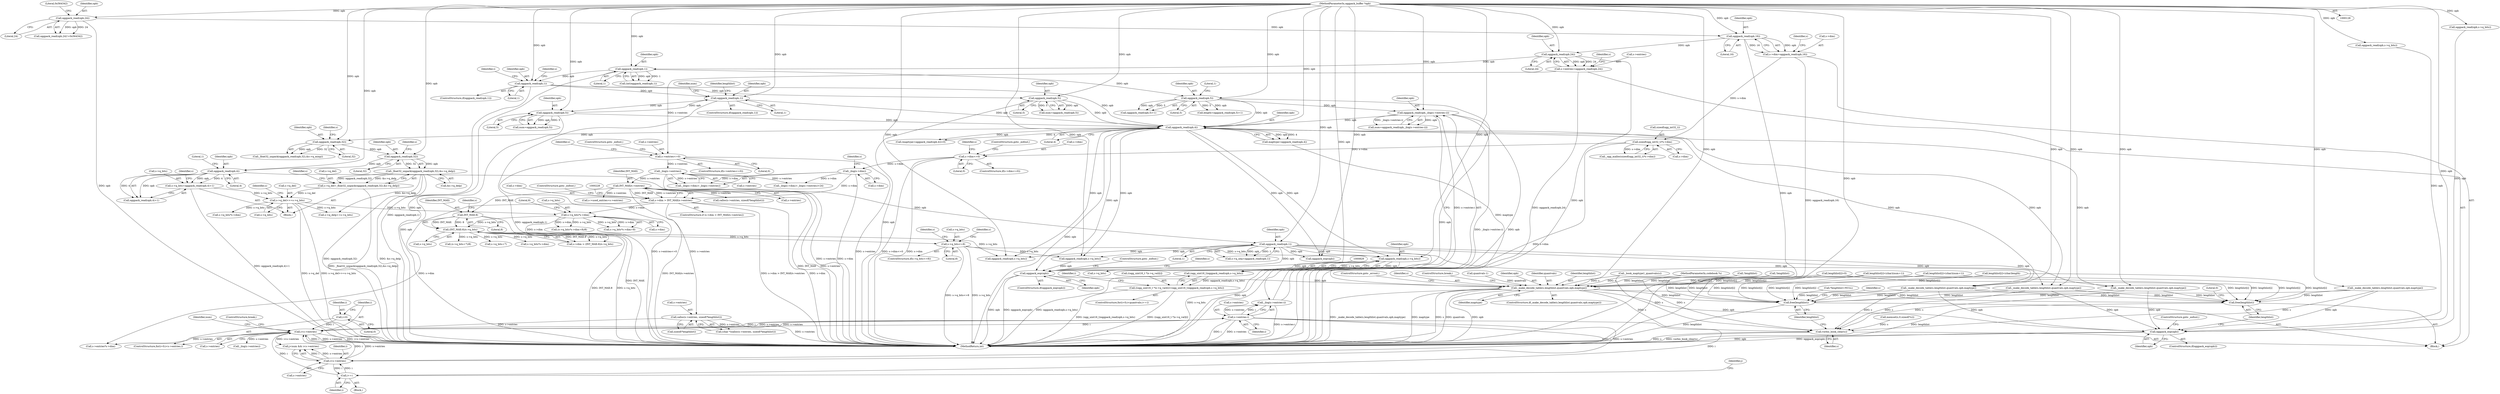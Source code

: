 digraph "0_Android_eeb4e45d5683f88488c083ecf142dc89bc3f0b47_8@API" {
"1000830" [label="(Call,oggpack_read(opb,s->q_bits))"];
"1000514" [label="(Call,oggpack_read(opb,1))"];
"1000506" [label="(Call,oggpack_read(opb,4))"];
"1000494" [label="(Call,oggpack_read(opb,32))"];
"1000482" [label="(Call,oggpack_read(opb,32))"];
"1000472" [label="(Call,oggpack_read(opb,4))"];
"1000250" [label="(Call,oggpack_read(opb,1))"];
"1000229" [label="(Call,oggpack_read(opb,1))"];
"1000185" [label="(Call,oggpack_read(opb,24))"];
"1000160" [label="(Call,oggpack_read(opb,16))"];
"1000151" [label="(Call,oggpack_read(opb,24))"];
"1000129" [label="(MethodParameterIn,oggpack_buffer *opb)"];
"1000274" [label="(Call,oggpack_read(opb,5))"];
"1000267" [label="(Call,oggpack_read(opb,1))"];
"1000341" [label="(Call,oggpack_read(opb,5))"];
"1000381" [label="(Call,oggpack_read(opb,5))"];
"1000420" [label="(Call,oggpack_read(opb,_ilog(s->entries-i)))"];
"1000422" [label="(Call,_ilog(s->entries-i))"];
"1000423" [label="(Call,s->entries-i)"];
"1000411" [label="(Call,i<s->entries)"];
"1000441" [label="(Call,i<s->entries)"];
"1000449" [label="(Call,i++)"];
"1000408" [label="(Call,i=0)"];
"1000396" [label="(Call,calloc(s->entries, sizeof(*lengthlist)))"];
"1000220" [label="(Call,INT_MAX/s->entries)"];
"1000209" [label="(Call,_ilog(s->entries))"];
"1000189" [label="(Call,s->entries<=0)"];
"1000181" [label="(Call,s->entries=oggpack_read(opb,24))"];
"1000753" [label="(Call,s->q_bits<=8)"];
"1000606" [label="(Call,(INT_MAX-8)/s->q_bits)"];
"1000607" [label="(Call,INT_MAX-8)"];
"1000592" [label="(Call,s->q_bits*s->dim)"];
"1000517" [label="(Call,s->q_del>>=s->q_bits)"];
"1000489" [label="(Call,s->q_del=_float32_unpack(oggpack_read(opb,32),&s->q_delp))"];
"1000493" [label="(Call,_float32_unpack(oggpack_read(opb,32),&s->q_delp))"];
"1000501" [label="(Call,s->q_bits=oggpack_read(opb,4)+1)"];
"1000216" [label="(Call,s->dim > INT_MAX/s->entries)"];
"1000205" [label="(Call,_ilog(s->dim))"];
"1000196" [label="(Call,s->dim<=0)"];
"1000168" [label="(Call,sizeof(ogg_int32_t)*s->dim)"];
"1000156" [label="(Call,s->dim=oggpack_read(opb,16))"];
"1000828" [label="(Call,(ogg_uint16_t)oggpack_read(opb,s->q_bits))"];
"1000820" [label="(Call,((ogg_uint16_t *)s->q_val)[i]=(ogg_uint16_t)oggpack_read(opb,s->q_bits))"];
"1000836" [label="(Call,oggpack_eop(opb))"];
"1000893" [label="(Call,_make_decode_table(s,lengthlist,quantvals,opb,maptype))"];
"1001157" [label="(Call,oggpack_eop(opb))"];
"1001160" [label="(Call,free(lengthlist))"];
"1001166" [label="(Call,vorbis_book_clear(s))"];
"1001168" [label="(Call,free(lengthlist))"];
"1000761" [label="(Identifier,s)"];
"1000249" [label="(ControlStructure,if(oggpack_read(opb,1)))"];
"1000494" [label="(Call,oggpack_read(opb,32))"];
"1000189" [label="(Call,s->entries<=0)"];
"1000482" [label="(Call,oggpack_read(opb,32))"];
"1000382" [label="(Identifier,opb)"];
"1000274" [label="(Call,oggpack_read(opb,5))"];
"1001159" [label="(ControlStructure,goto _eofout;)"];
"1000753" [label="(Call,s->q_bits<=8)"];
"1000515" [label="(Identifier,opb)"];
"1001158" [label="(Identifier,opb)"];
"1000509" [label="(Literal,1)"];
"1000469" [label="(Call,(maptype=oggpack_read(opb,4))>0)"];
"1000197" [label="(Call,s->dim)"];
"1000449" [label="(Call,i++)"];
"1000590" [label="(Call,(s->q_bits*s->dim+8)/8)"];
"1000898" [label="(Identifier,maptype)"];
"1000451" [label="(Call,lengthlist[i]=(char)length)"];
"1000526" [label="(Identifier,s)"];
"1000506" [label="(Call,oggpack_read(opb,4))"];
"1000884" [label="(Call,quantvals-1)"];
"1000207" [label="(Identifier,s)"];
"1000836" [label="(Call,oggpack_eop(opb))"];
"1000514" [label="(Call,oggpack_read(opb,1))"];
"1000230" [label="(Identifier,opb)"];
"1000896" [label="(Identifier,quantvals)"];
"1000191" [label="(Identifier,s)"];
"1000573" [label="(Call,_make_decode_table(s,lengthlist,quantvals,opb,maptype))"];
"1000487" [label="(Identifier,s)"];
"1000838" [label="(ControlStructure,goto _eofout;)"];
"1000495" [label="(Identifier,opb)"];
"1000187" [label="(Literal,24)"];
"1000131" [label="(Block,)"];
"1000819" [label="(Identifier,i)"];
"1000383" [label="(Literal,5)"];
"1000470" [label="(Call,maptype=oggpack_read(opb,4))"];
"1000505" [label="(Call,oggpack_read(opb,4)+1)"];
"1000895" [label="(Identifier,lengthlist)"];
"1000899" [label="(ControlStructure,goto _errout;)"];
"1000161" [label="(Identifier,opb)"];
"1000752" [label="(ControlStructure,if(s->q_bits<=8))"];
"1000894" [label="(Identifier,s)"];
"1001169" [label="(Identifier,lengthlist)"];
"1000154" [label="(Literal,0x564342)"];
"1000162" [label="(Literal,16)"];
"1000608" [label="(Identifier,INT_MAX)"];
"1000314" [label="(Identifier,lengthlist)"];
"1000517" [label="(Call,s->q_del>>=s->q_bits)"];
"1000153" [label="(Literal,24)"];
"1000188" [label="(ControlStructure,if(s->entries<=0))"];
"1000900" [label="(ControlStructure,break;)"];
"1000206" [label="(Call,s->dim)"];
"1000591" [label="(Call,s->q_bits*s->dim+8)"];
"1000418" [label="(Call,num=oggpack_read(opb,_ilog(s->entries-i)))"];
"1000437" [label="(Call,j<num && i<s->entries)"];
"1000893" [label="(Call,_make_decode_table(s,lengthlist,quantvals,opb,maptype))"];
"1000502" [label="(Call,s->q_bits)"];
"1000611" [label="(Identifier,s)"];
"1000757" [label="(Literal,8)"];
"1000204" [label="(Call,_ilog(s->dim)+_ilog(s->entries))"];
"1000182" [label="(Call,s->entries)"];
"1000421" [label="(Identifier,opb)"];
"1000630" [label="(Call,(s->q_bits+7)/8)"];
"1000266" [label="(ControlStructure,if(oggpack_read(opb,1)))"];
"1000275" [label="(Identifier,opb)"];
"1000915" [label="(Call,s->q_bits*s->dim)"];
"1000205" [label="(Call,_ilog(s->dim))"];
"1001163" [label="(Literal,0)"];
"1000256" [label="(Identifier,i)"];
"1000413" [label="(Call,s->entries)"];
"1000422" [label="(Call,_ilog(s->entries-i))"];
"1000483" [label="(Identifier,opb)"];
"1000150" [label="(Call,oggpack_read(opb,24)!=0x564342)"];
"1000831" [label="(Identifier,opb)"];
"1000227" [label="(Call,(int)oggpack_read(opb,1))"];
"1000450" [label="(Identifier,i)"];
"1000904" [label="(Call,s->entries*s->dim)"];
"1000216" [label="(Call,s->dim > INT_MAX/s->entries)"];
"1000493" [label="(Call,_float32_unpack(oggpack_read(opb,32),&s->q_delp))"];
"1000200" [label="(Literal,0)"];
"1000165" [label="(Identifier,s)"];
"1000246" [label="(Call,!lengthlist)"];
"1000238" [label="(Call,calloc(s->entries, sizeof(*lengthlist)))"];
"1000607" [label="(Call,INT_MAX-8)"];
"1000231" [label="(Literal,1)"];
"1000481" [label="(Call,_float32_unpack(oggpack_read(opb,32),&s->q_minp))"];
"1000222" [label="(Call,s->entries)"];
"1000499" [label="(Identifier,s)"];
"1001119" [label="(Call,oggpack_read(opb,s->q_bits))"];
"1000217" [label="(Call,s->dim)"];
"1000897" [label="(Identifier,opb)"];
"1000201" [label="(ControlStructure,goto _eofout;)"];
"1000209" [label="(Call,_ilog(s->entries))"];
"1000593" [label="(Call,s->q_bits)"];
"1000733" [label="(Call,_make_decode_table(s,lengthlist,quantvals,opb,maptype))"];
"1000799" [label="(Identifier,s)"];
"1000169" [label="(Call,sizeof(ogg_int32_t))"];
"1000160" [label="(Call,oggpack_read(opb,16))"];
"1000143" [label="(Call,memset(s,0,sizeof(*s)))"];
"1000521" [label="(Call,s->q_bits)"];
"1001166" [label="(Call,vorbis_book_clear(s))"];
"1000474" [label="(Literal,4)"];
"1000446" [label="(Block,)"];
"1000268" [label="(Identifier,opb)"];
"1000497" [label="(Call,&s->q_delp)"];
"1000130" [label="(MethodParameterIn,codebook *s)"];
"1000385" [label="(Call,s->used_entries=s->entries)"];
"1000312" [label="(Call,lengthlist[i]=0)"];
"1000439" [label="(Identifier,j)"];
"1000507" [label="(Identifier,opb)"];
"1000443" [label="(Call,s->entries)"];
"1000835" [label="(ControlStructure,if(oggpack_eop(opb)))"];
"1000685" [label="(Call,oggpack_eop(opb))"];
"1000151" [label="(Call,oggpack_read(opb,24))"];
"1000221" [label="(Identifier,INT_MAX)"];
"1000631" [label="(Call,s->q_bits+7)"];
"1000599" [label="(Literal,8)"];
"1000380" [label="(Call,oggpack_read(opb,5)+1)"];
"1000133" [label="(Call,*lengthlist=NULL)"];
"1000396" [label="(Call,calloc(s->entries, sizeof(*lengthlist)))"];
"1000193" [label="(Literal,0)"];
"1000276" [label="(Literal,5)"];
"1000407" [label="(ControlStructure,for(i=0;i<s->entries;))"];
"1000129" [label="(MethodParameterIn,oggpack_buffer *opb)"];
"1000516" [label="(Literal,1)"];
"1000411" [label="(Call,i<s->entries)"];
"1000190" [label="(Call,s->entries)"];
"1000186" [label="(Identifier,opb)"];
"1000342" [label="(Identifier,opb)"];
"1000408" [label="(Call,i=0)"];
"1000830" [label="(Call,oggpack_read(opb,s->q_bits))"];
"1000156" [label="(Call,s->dim=oggpack_read(opb,16))"];
"1000970" [label="(Call,_make_decode_table(s,lengthlist,quantvals,opb,maptype))"];
"1000419" [label="(Identifier,num)"];
"1000211" [label="(Identifier,s)"];
"1000272" [label="(Call,num=oggpack_read(opb,5))"];
"1000510" [label="(Call,s->q_seq=oggpack_read(opb,1))"];
"1000489" [label="(Call,s->q_del=_float32_unpack(oggpack_read(opb,32),&s->q_delp))"];
"1000704" [label="(Call,s->q_bits*s->dim)"];
"1000400" [label="(Call,sizeof(*lengthlist))"];
"1000198" [label="(Identifier,s)"];
"1000195" [label="(ControlStructure,if(s->dim<=0))"];
"1000210" [label="(Call,s->entries)"];
"1001160" [label="(Call,free(lengthlist))"];
"1000442" [label="(Identifier,i)"];
"1000501" [label="(Call,s->q_bits=oggpack_read(opb,4)+1)"];
"1000185" [label="(Call,oggpack_read(opb,24))"];
"1000609" [label="(Literal,8)"];
"1000203" [label="(Call,_ilog(s->dim)+_ilog(s->entries)>24)"];
"1000832" [label="(Call,s->q_bits)"];
"1000252" [label="(Literal,1)"];
"1000423" [label="(Call,s->entries-i)"];
"1000397" [label="(Call,s->entries)"];
"1000584" [label="(Call,_book_maptype1_quantvals(s))"];
"1000171" [label="(Call,s->dim)"];
"1000820" [label="(Call,((ogg_uint16_t *)s->q_val)[i]=(ogg_uint16_t)oggpack_read(opb,s->q_bits))"];
"1001161" [label="(Identifier,lengthlist)"];
"1000420" [label="(Call,oggpack_read(opb,_ilog(s->entries-i)))"];
"1000503" [label="(Identifier,s)"];
"1001177" [label="(MethodReturn,int)"];
"1000496" [label="(Literal,32)"];
"1000837" [label="(Identifier,opb)"];
"1000343" [label="(Literal,5)"];
"1000828" [label="(Call,(ogg_uint16_t)oggpack_read(opb,s->q_bits))"];
"1000283" [label="(Call,lengthlist[i]=(char)(num+1))"];
"1000476" [label="(Block,)"];
"1000394" [label="(Call,(char *)calloc(s->entries, sizeof(*lengthlist)))"];
"1000220" [label="(Call,INT_MAX/s->entries)"];
"1000410" [label="(Literal,0)"];
"1000267" [label="(Call,oggpack_read(opb,1))"];
"1000465" [label="(ControlStructure,break;)"];
"1001087" [label="(Call,oggpack_read(opb,s->q_bits))"];
"1000602" [label="(Call,s->dim > (INT_MAX-8)/s->q_bits)"];
"1000157" [label="(Call,s->dim)"];
"1001156" [label="(ControlStructure,if(oggpack_eop(opb)))"];
"1000545" [label="(Call,_ilog(s->entries))"];
"1000251" [label="(Identifier,opb)"];
"1000167" [label="(Call,_ogg_malloc(sizeof(ogg_int32_t)*s->dim))"];
"1001167" [label="(Identifier,s)"];
"1000194" [label="(ControlStructure,goto _eofout;)"];
"1000196" [label="(Call,s->dim<=0)"];
"1000225" [label="(ControlStructure,goto _eofout;)"];
"1000512" [label="(Identifier,s)"];
"1000790" [label="(Call,oggpack_read(opb,s->q_bits))"];
"1000424" [label="(Call,s->entries)"];
"1000427" [label="(Identifier,i)"];
"1000821" [label="(Call,((ogg_uint16_t *)s->q_val)[i])"];
"1000754" [label="(Call,s->q_bits)"];
"1000168" [label="(Call,sizeof(ogg_int32_t)*s->dim)"];
"1001168" [label="(Call,free(lengthlist))"];
"1000152" [label="(Identifier,opb)"];
"1000441" [label="(Call,i<s->entries)"];
"1000679" [label="(Call,oggpack_read(opb,s->q_bits))"];
"1000269" [label="(Literal,1)"];
"1000610" [label="(Call,s->q_bits)"];
"1000524" [label="(Call,s->q_delp+=s->q_bits)"];
"1000339" [label="(Call,num=oggpack_read(opb,5))"];
"1000350" [label="(Call,lengthlist[i]=(char)(num+1))"];
"1000606" [label="(Call,(INT_MAX-8)/s->q_bits)"];
"1000273" [label="(Identifier,num)"];
"1000378" [label="(Call,length=oggpack_read(opb,5)+1)"];
"1000592" [label="(Call,s->q_bits*s->dim)"];
"1000472" [label="(Call,oggpack_read(opb,4))"];
"1000596" [label="(Call,s->dim)"];
"1000181" [label="(Call,s->entries=oggpack_read(opb,24))"];
"1000341" [label="(Call,oggpack_read(opb,5))"];
"1000381" [label="(Call,oggpack_read(opb,5))"];
"1000321" [label="(Identifier,s)"];
"1000384" [label="(Literal,1)"];
"1000518" [label="(Call,s->q_del)"];
"1000811" [label="(ControlStructure,for(i=0;i<quantvals;i++))"];
"1000508" [label="(Literal,4)"];
"1000250" [label="(Call,oggpack_read(opb,1))"];
"1000404" [label="(Call,!lengthlist)"];
"1001172" [label="(Identifier,s)"];
"1000484" [label="(Literal,32)"];
"1000841" [label="(Identifier,s)"];
"1000473" [label="(Identifier,opb)"];
"1001157" [label="(Call,oggpack_eop(opb))"];
"1000412" [label="(Identifier,i)"];
"1001021" [label="(Call,_make_decode_table(s,lengthlist,quantvals,opb,maptype))"];
"1000409" [label="(Identifier,i)"];
"1000215" [label="(ControlStructure,if (s->dim > INT_MAX/s->entries))"];
"1000892" [label="(ControlStructure,if(_make_decode_table(s,lengthlist,quantvals,opb,maptype)))"];
"1000229" [label="(Call,oggpack_read(opb,1))"];
"1000490" [label="(Call,s->q_del)"];
"1000830" -> "1000828"  [label="AST: "];
"1000830" -> "1000832"  [label="CFG: "];
"1000831" -> "1000830"  [label="AST: "];
"1000832" -> "1000830"  [label="AST: "];
"1000828" -> "1000830"  [label="CFG: "];
"1000830" -> "1001177"  [label="DDG: s->q_bits"];
"1000830" -> "1000828"  [label="DDG: opb"];
"1000830" -> "1000828"  [label="DDG: s->q_bits"];
"1000514" -> "1000830"  [label="DDG: opb"];
"1000472" -> "1000830"  [label="DDG: opb"];
"1000129" -> "1000830"  [label="DDG: opb"];
"1000753" -> "1000830"  [label="DDG: s->q_bits"];
"1000830" -> "1000836"  [label="DDG: opb"];
"1000514" -> "1000510"  [label="AST: "];
"1000514" -> "1000516"  [label="CFG: "];
"1000515" -> "1000514"  [label="AST: "];
"1000516" -> "1000514"  [label="AST: "];
"1000510" -> "1000514"  [label="CFG: "];
"1000514" -> "1001177"  [label="DDG: opb"];
"1000514" -> "1000510"  [label="DDG: opb"];
"1000514" -> "1000510"  [label="DDG: 1"];
"1000506" -> "1000514"  [label="DDG: opb"];
"1000129" -> "1000514"  [label="DDG: opb"];
"1000514" -> "1000573"  [label="DDG: opb"];
"1000514" -> "1000679"  [label="DDG: opb"];
"1000514" -> "1000685"  [label="DDG: opb"];
"1000514" -> "1000790"  [label="DDG: opb"];
"1000514" -> "1000836"  [label="DDG: opb"];
"1000514" -> "1000970"  [label="DDG: opb"];
"1000514" -> "1001021"  [label="DDG: opb"];
"1000506" -> "1000505"  [label="AST: "];
"1000506" -> "1000508"  [label="CFG: "];
"1000507" -> "1000506"  [label="AST: "];
"1000508" -> "1000506"  [label="AST: "];
"1000509" -> "1000506"  [label="CFG: "];
"1000506" -> "1000501"  [label="DDG: opb"];
"1000506" -> "1000501"  [label="DDG: 4"];
"1000506" -> "1000505"  [label="DDG: opb"];
"1000506" -> "1000505"  [label="DDG: 4"];
"1000494" -> "1000506"  [label="DDG: opb"];
"1000129" -> "1000506"  [label="DDG: opb"];
"1000494" -> "1000493"  [label="AST: "];
"1000494" -> "1000496"  [label="CFG: "];
"1000495" -> "1000494"  [label="AST: "];
"1000496" -> "1000494"  [label="AST: "];
"1000499" -> "1000494"  [label="CFG: "];
"1000494" -> "1000493"  [label="DDG: opb"];
"1000494" -> "1000493"  [label="DDG: 32"];
"1000482" -> "1000494"  [label="DDG: opb"];
"1000129" -> "1000494"  [label="DDG: opb"];
"1000482" -> "1000481"  [label="AST: "];
"1000482" -> "1000484"  [label="CFG: "];
"1000483" -> "1000482"  [label="AST: "];
"1000484" -> "1000482"  [label="AST: "];
"1000487" -> "1000482"  [label="CFG: "];
"1000482" -> "1000481"  [label="DDG: opb"];
"1000482" -> "1000481"  [label="DDG: 32"];
"1000472" -> "1000482"  [label="DDG: opb"];
"1000129" -> "1000482"  [label="DDG: opb"];
"1000472" -> "1000470"  [label="AST: "];
"1000472" -> "1000474"  [label="CFG: "];
"1000473" -> "1000472"  [label="AST: "];
"1000474" -> "1000472"  [label="AST: "];
"1000470" -> "1000472"  [label="CFG: "];
"1000472" -> "1001177"  [label="DDG: opb"];
"1000472" -> "1000469"  [label="DDG: opb"];
"1000472" -> "1000469"  [label="DDG: 4"];
"1000472" -> "1000470"  [label="DDG: opb"];
"1000472" -> "1000470"  [label="DDG: 4"];
"1000250" -> "1000472"  [label="DDG: opb"];
"1000274" -> "1000472"  [label="DDG: opb"];
"1000341" -> "1000472"  [label="DDG: opb"];
"1000381" -> "1000472"  [label="DDG: opb"];
"1000420" -> "1000472"  [label="DDG: opb"];
"1000267" -> "1000472"  [label="DDG: opb"];
"1000129" -> "1000472"  [label="DDG: opb"];
"1000472" -> "1000573"  [label="DDG: opb"];
"1000472" -> "1000679"  [label="DDG: opb"];
"1000472" -> "1000685"  [label="DDG: opb"];
"1000472" -> "1000790"  [label="DDG: opb"];
"1000472" -> "1000836"  [label="DDG: opb"];
"1000472" -> "1000970"  [label="DDG: opb"];
"1000472" -> "1001021"  [label="DDG: opb"];
"1000250" -> "1000249"  [label="AST: "];
"1000250" -> "1000252"  [label="CFG: "];
"1000251" -> "1000250"  [label="AST: "];
"1000252" -> "1000250"  [label="AST: "];
"1000256" -> "1000250"  [label="CFG: "];
"1000321" -> "1000250"  [label="CFG: "];
"1000250" -> "1001177"  [label="DDG: oggpack_read(opb,1)"];
"1000229" -> "1000250"  [label="DDG: opb"];
"1000129" -> "1000250"  [label="DDG: opb"];
"1000250" -> "1000267"  [label="DDG: opb"];
"1000250" -> "1000341"  [label="DDG: opb"];
"1000229" -> "1000227"  [label="AST: "];
"1000229" -> "1000231"  [label="CFG: "];
"1000230" -> "1000229"  [label="AST: "];
"1000231" -> "1000229"  [label="AST: "];
"1000227" -> "1000229"  [label="CFG: "];
"1000229" -> "1001177"  [label="DDG: opb"];
"1000229" -> "1000227"  [label="DDG: opb"];
"1000229" -> "1000227"  [label="DDG: 1"];
"1000185" -> "1000229"  [label="DDG: opb"];
"1000129" -> "1000229"  [label="DDG: opb"];
"1000229" -> "1000381"  [label="DDG: opb"];
"1000185" -> "1000181"  [label="AST: "];
"1000185" -> "1000187"  [label="CFG: "];
"1000186" -> "1000185"  [label="AST: "];
"1000187" -> "1000185"  [label="AST: "];
"1000181" -> "1000185"  [label="CFG: "];
"1000185" -> "1001177"  [label="DDG: opb"];
"1000185" -> "1000181"  [label="DDG: opb"];
"1000185" -> "1000181"  [label="DDG: 24"];
"1000160" -> "1000185"  [label="DDG: opb"];
"1000129" -> "1000185"  [label="DDG: opb"];
"1000160" -> "1000156"  [label="AST: "];
"1000160" -> "1000162"  [label="CFG: "];
"1000161" -> "1000160"  [label="AST: "];
"1000162" -> "1000160"  [label="AST: "];
"1000156" -> "1000160"  [label="CFG: "];
"1000160" -> "1001177"  [label="DDG: opb"];
"1000160" -> "1000156"  [label="DDG: opb"];
"1000160" -> "1000156"  [label="DDG: 16"];
"1000151" -> "1000160"  [label="DDG: opb"];
"1000129" -> "1000160"  [label="DDG: opb"];
"1000151" -> "1000150"  [label="AST: "];
"1000151" -> "1000153"  [label="CFG: "];
"1000152" -> "1000151"  [label="AST: "];
"1000153" -> "1000151"  [label="AST: "];
"1000154" -> "1000151"  [label="CFG: "];
"1000151" -> "1001177"  [label="DDG: opb"];
"1000151" -> "1000150"  [label="DDG: opb"];
"1000151" -> "1000150"  [label="DDG: 24"];
"1000129" -> "1000151"  [label="DDG: opb"];
"1000129" -> "1000128"  [label="AST: "];
"1000129" -> "1001177"  [label="DDG: opb"];
"1000129" -> "1000267"  [label="DDG: opb"];
"1000129" -> "1000274"  [label="DDG: opb"];
"1000129" -> "1000341"  [label="DDG: opb"];
"1000129" -> "1000381"  [label="DDG: opb"];
"1000129" -> "1000420"  [label="DDG: opb"];
"1000129" -> "1000573"  [label="DDG: opb"];
"1000129" -> "1000679"  [label="DDG: opb"];
"1000129" -> "1000685"  [label="DDG: opb"];
"1000129" -> "1000733"  [label="DDG: opb"];
"1000129" -> "1000790"  [label="DDG: opb"];
"1000129" -> "1000836"  [label="DDG: opb"];
"1000129" -> "1000893"  [label="DDG: opb"];
"1000129" -> "1000970"  [label="DDG: opb"];
"1000129" -> "1001021"  [label="DDG: opb"];
"1000129" -> "1001087"  [label="DDG: opb"];
"1000129" -> "1001119"  [label="DDG: opb"];
"1000129" -> "1001157"  [label="DDG: opb"];
"1000274" -> "1000272"  [label="AST: "];
"1000274" -> "1000276"  [label="CFG: "];
"1000275" -> "1000274"  [label="AST: "];
"1000276" -> "1000274"  [label="AST: "];
"1000272" -> "1000274"  [label="CFG: "];
"1000274" -> "1001177"  [label="DDG: opb"];
"1000274" -> "1000267"  [label="DDG: opb"];
"1000274" -> "1000272"  [label="DDG: opb"];
"1000274" -> "1000272"  [label="DDG: 5"];
"1000267" -> "1000274"  [label="DDG: opb"];
"1000267" -> "1000266"  [label="AST: "];
"1000267" -> "1000269"  [label="CFG: "];
"1000268" -> "1000267"  [label="AST: "];
"1000269" -> "1000267"  [label="AST: "];
"1000273" -> "1000267"  [label="CFG: "];
"1000314" -> "1000267"  [label="CFG: "];
"1000267" -> "1001177"  [label="DDG: oggpack_read(opb,1)"];
"1000341" -> "1000339"  [label="AST: "];
"1000341" -> "1000343"  [label="CFG: "];
"1000342" -> "1000341"  [label="AST: "];
"1000343" -> "1000341"  [label="AST: "];
"1000339" -> "1000341"  [label="CFG: "];
"1000341" -> "1001177"  [label="DDG: opb"];
"1000341" -> "1000339"  [label="DDG: opb"];
"1000341" -> "1000339"  [label="DDG: 5"];
"1000381" -> "1000380"  [label="AST: "];
"1000381" -> "1000383"  [label="CFG: "];
"1000382" -> "1000381"  [label="AST: "];
"1000383" -> "1000381"  [label="AST: "];
"1000384" -> "1000381"  [label="CFG: "];
"1000381" -> "1001177"  [label="DDG: opb"];
"1000381" -> "1000378"  [label="DDG: opb"];
"1000381" -> "1000378"  [label="DDG: 5"];
"1000381" -> "1000380"  [label="DDG: opb"];
"1000381" -> "1000380"  [label="DDG: 5"];
"1000381" -> "1000420"  [label="DDG: opb"];
"1000420" -> "1000418"  [label="AST: "];
"1000420" -> "1000422"  [label="CFG: "];
"1000421" -> "1000420"  [label="AST: "];
"1000422" -> "1000420"  [label="AST: "];
"1000418" -> "1000420"  [label="CFG: "];
"1000420" -> "1001177"  [label="DDG: _ilog(s->entries-i)"];
"1000420" -> "1001177"  [label="DDG: opb"];
"1000420" -> "1000418"  [label="DDG: opb"];
"1000420" -> "1000418"  [label="DDG: _ilog(s->entries-i)"];
"1000422" -> "1000420"  [label="DDG: s->entries-i"];
"1000422" -> "1000423"  [label="CFG: "];
"1000423" -> "1000422"  [label="AST: "];
"1000422" -> "1001177"  [label="DDG: s->entries-i"];
"1000423" -> "1000422"  [label="DDG: s->entries"];
"1000423" -> "1000422"  [label="DDG: i"];
"1000423" -> "1000427"  [label="CFG: "];
"1000424" -> "1000423"  [label="AST: "];
"1000427" -> "1000423"  [label="AST: "];
"1000423" -> "1001177"  [label="DDG: i"];
"1000423" -> "1001177"  [label="DDG: s->entries"];
"1000423" -> "1000411"  [label="DDG: i"];
"1000423" -> "1000411"  [label="DDG: s->entries"];
"1000411" -> "1000423"  [label="DDG: s->entries"];
"1000411" -> "1000423"  [label="DDG: i"];
"1000423" -> "1000441"  [label="DDG: i"];
"1000423" -> "1000441"  [label="DDG: s->entries"];
"1000423" -> "1000449"  [label="DDG: i"];
"1000411" -> "1000407"  [label="AST: "];
"1000411" -> "1000413"  [label="CFG: "];
"1000412" -> "1000411"  [label="AST: "];
"1000413" -> "1000411"  [label="AST: "];
"1000419" -> "1000411"  [label="CFG: "];
"1000465" -> "1000411"  [label="CFG: "];
"1000411" -> "1001177"  [label="DDG: i<s->entries"];
"1000411" -> "1001177"  [label="DDG: i"];
"1000411" -> "1001177"  [label="DDG: s->entries"];
"1000441" -> "1000411"  [label="DDG: i"];
"1000441" -> "1000411"  [label="DDG: s->entries"];
"1000408" -> "1000411"  [label="DDG: i"];
"1000449" -> "1000411"  [label="DDG: i"];
"1000396" -> "1000411"  [label="DDG: s->entries"];
"1000411" -> "1000437"  [label="DDG: i<s->entries"];
"1000411" -> "1000545"  [label="DDG: s->entries"];
"1000411" -> "1000904"  [label="DDG: s->entries"];
"1000441" -> "1000437"  [label="AST: "];
"1000441" -> "1000443"  [label="CFG: "];
"1000442" -> "1000441"  [label="AST: "];
"1000443" -> "1000441"  [label="AST: "];
"1000437" -> "1000441"  [label="CFG: "];
"1000441" -> "1000437"  [label="DDG: i"];
"1000441" -> "1000437"  [label="DDG: s->entries"];
"1000449" -> "1000441"  [label="DDG: i"];
"1000441" -> "1000449"  [label="DDG: i"];
"1000449" -> "1000446"  [label="AST: "];
"1000449" -> "1000450"  [label="CFG: "];
"1000450" -> "1000449"  [label="AST: "];
"1000439" -> "1000449"  [label="CFG: "];
"1000408" -> "1000407"  [label="AST: "];
"1000408" -> "1000410"  [label="CFG: "];
"1000409" -> "1000408"  [label="AST: "];
"1000410" -> "1000408"  [label="AST: "];
"1000412" -> "1000408"  [label="CFG: "];
"1000396" -> "1000394"  [label="AST: "];
"1000396" -> "1000400"  [label="CFG: "];
"1000397" -> "1000396"  [label="AST: "];
"1000400" -> "1000396"  [label="AST: "];
"1000394" -> "1000396"  [label="CFG: "];
"1000396" -> "1001177"  [label="DDG: s->entries"];
"1000396" -> "1000394"  [label="DDG: s->entries"];
"1000220" -> "1000396"  [label="DDG: s->entries"];
"1000220" -> "1000216"  [label="AST: "];
"1000220" -> "1000222"  [label="CFG: "];
"1000221" -> "1000220"  [label="AST: "];
"1000222" -> "1000220"  [label="AST: "];
"1000216" -> "1000220"  [label="CFG: "];
"1000220" -> "1001177"  [label="DDG: INT_MAX"];
"1000220" -> "1001177"  [label="DDG: s->entries"];
"1000220" -> "1000216"  [label="DDG: INT_MAX"];
"1000220" -> "1000216"  [label="DDG: s->entries"];
"1000209" -> "1000220"  [label="DDG: s->entries"];
"1000220" -> "1000238"  [label="DDG: s->entries"];
"1000220" -> "1000385"  [label="DDG: s->entries"];
"1000220" -> "1000607"  [label="DDG: INT_MAX"];
"1000209" -> "1000204"  [label="AST: "];
"1000209" -> "1000210"  [label="CFG: "];
"1000210" -> "1000209"  [label="AST: "];
"1000204" -> "1000209"  [label="CFG: "];
"1000209" -> "1001177"  [label="DDG: s->entries"];
"1000209" -> "1000203"  [label="DDG: s->entries"];
"1000209" -> "1000204"  [label="DDG: s->entries"];
"1000189" -> "1000209"  [label="DDG: s->entries"];
"1000189" -> "1000188"  [label="AST: "];
"1000189" -> "1000193"  [label="CFG: "];
"1000190" -> "1000189"  [label="AST: "];
"1000193" -> "1000189"  [label="AST: "];
"1000194" -> "1000189"  [label="CFG: "];
"1000198" -> "1000189"  [label="CFG: "];
"1000189" -> "1001177"  [label="DDG: s->entries"];
"1000189" -> "1001177"  [label="DDG: s->entries<=0"];
"1000181" -> "1000189"  [label="DDG: s->entries"];
"1000181" -> "1000131"  [label="AST: "];
"1000182" -> "1000181"  [label="AST: "];
"1000191" -> "1000181"  [label="CFG: "];
"1000181" -> "1001177"  [label="DDG: oggpack_read(opb,24)"];
"1000753" -> "1000752"  [label="AST: "];
"1000753" -> "1000757"  [label="CFG: "];
"1000754" -> "1000753"  [label="AST: "];
"1000757" -> "1000753"  [label="AST: "];
"1000761" -> "1000753"  [label="CFG: "];
"1000799" -> "1000753"  [label="CFG: "];
"1000753" -> "1001177"  [label="DDG: s->q_bits"];
"1000753" -> "1001177"  [label="DDG: s->q_bits<=8"];
"1000606" -> "1000753"  [label="DDG: s->q_bits"];
"1000753" -> "1000790"  [label="DDG: s->q_bits"];
"1000606" -> "1000602"  [label="AST: "];
"1000606" -> "1000610"  [label="CFG: "];
"1000607" -> "1000606"  [label="AST: "];
"1000610" -> "1000606"  [label="AST: "];
"1000602" -> "1000606"  [label="CFG: "];
"1000606" -> "1001177"  [label="DDG: INT_MAX-8"];
"1000606" -> "1001177"  [label="DDG: s->q_bits"];
"1000606" -> "1000602"  [label="DDG: INT_MAX-8"];
"1000606" -> "1000602"  [label="DDG: s->q_bits"];
"1000607" -> "1000606"  [label="DDG: INT_MAX"];
"1000607" -> "1000606"  [label="DDG: 8"];
"1000592" -> "1000606"  [label="DDG: s->q_bits"];
"1000606" -> "1000630"  [label="DDG: s->q_bits"];
"1000606" -> "1000631"  [label="DDG: s->q_bits"];
"1000606" -> "1000679"  [label="DDG: s->q_bits"];
"1000606" -> "1000704"  [label="DDG: s->q_bits"];
"1000607" -> "1000609"  [label="CFG: "];
"1000608" -> "1000607"  [label="AST: "];
"1000609" -> "1000607"  [label="AST: "];
"1000611" -> "1000607"  [label="CFG: "];
"1000607" -> "1001177"  [label="DDG: INT_MAX"];
"1000592" -> "1000591"  [label="AST: "];
"1000592" -> "1000596"  [label="CFG: "];
"1000593" -> "1000592"  [label="AST: "];
"1000596" -> "1000592"  [label="AST: "];
"1000599" -> "1000592"  [label="CFG: "];
"1000592" -> "1000590"  [label="DDG: s->q_bits"];
"1000592" -> "1000590"  [label="DDG: s->dim"];
"1000592" -> "1000591"  [label="DDG: s->q_bits"];
"1000592" -> "1000591"  [label="DDG: s->dim"];
"1000517" -> "1000592"  [label="DDG: s->q_bits"];
"1000216" -> "1000592"  [label="DDG: s->dim"];
"1000592" -> "1000602"  [label="DDG: s->dim"];
"1000517" -> "1000476"  [label="AST: "];
"1000517" -> "1000521"  [label="CFG: "];
"1000518" -> "1000517"  [label="AST: "];
"1000521" -> "1000517"  [label="AST: "];
"1000526" -> "1000517"  [label="CFG: "];
"1000517" -> "1001177"  [label="DDG: s->q_del"];
"1000517" -> "1001177"  [label="DDG: s->q_del>>=s->q_bits"];
"1000489" -> "1000517"  [label="DDG: s->q_del"];
"1000501" -> "1000517"  [label="DDG: s->q_bits"];
"1000517" -> "1000524"  [label="DDG: s->q_bits"];
"1000517" -> "1000915"  [label="DDG: s->q_bits"];
"1000489" -> "1000476"  [label="AST: "];
"1000489" -> "1000493"  [label="CFG: "];
"1000490" -> "1000489"  [label="AST: "];
"1000493" -> "1000489"  [label="AST: "];
"1000503" -> "1000489"  [label="CFG: "];
"1000489" -> "1001177"  [label="DDG: _float32_unpack(oggpack_read(opb,32),&s->q_delp)"];
"1000493" -> "1000489"  [label="DDG: oggpack_read(opb,32)"];
"1000493" -> "1000489"  [label="DDG: &s->q_delp"];
"1000493" -> "1000497"  [label="CFG: "];
"1000497" -> "1000493"  [label="AST: "];
"1000493" -> "1001177"  [label="DDG: oggpack_read(opb,32)"];
"1000493" -> "1001177"  [label="DDG: &s->q_delp"];
"1000493" -> "1000524"  [label="DDG: &s->q_delp"];
"1000501" -> "1000476"  [label="AST: "];
"1000501" -> "1000505"  [label="CFG: "];
"1000502" -> "1000501"  [label="AST: "];
"1000505" -> "1000501"  [label="AST: "];
"1000512" -> "1000501"  [label="CFG: "];
"1000501" -> "1001177"  [label="DDG: oggpack_read(opb,4)+1"];
"1000216" -> "1000215"  [label="AST: "];
"1000217" -> "1000216"  [label="AST: "];
"1000225" -> "1000216"  [label="CFG: "];
"1000228" -> "1000216"  [label="CFG: "];
"1000216" -> "1001177"  [label="DDG: s->dim > INT_MAX/s->entries"];
"1000216" -> "1001177"  [label="DDG: s->dim"];
"1000216" -> "1001177"  [label="DDG: INT_MAX/s->entries"];
"1000205" -> "1000216"  [label="DDG: s->dim"];
"1000216" -> "1000904"  [label="DDG: s->dim"];
"1000205" -> "1000204"  [label="AST: "];
"1000205" -> "1000206"  [label="CFG: "];
"1000206" -> "1000205"  [label="AST: "];
"1000211" -> "1000205"  [label="CFG: "];
"1000205" -> "1001177"  [label="DDG: s->dim"];
"1000205" -> "1000203"  [label="DDG: s->dim"];
"1000205" -> "1000204"  [label="DDG: s->dim"];
"1000196" -> "1000205"  [label="DDG: s->dim"];
"1000196" -> "1000195"  [label="AST: "];
"1000196" -> "1000200"  [label="CFG: "];
"1000197" -> "1000196"  [label="AST: "];
"1000200" -> "1000196"  [label="AST: "];
"1000201" -> "1000196"  [label="CFG: "];
"1000207" -> "1000196"  [label="CFG: "];
"1000196" -> "1001177"  [label="DDG: s->dim"];
"1000196" -> "1001177"  [label="DDG: s->dim<=0"];
"1000168" -> "1000196"  [label="DDG: s->dim"];
"1000168" -> "1000167"  [label="AST: "];
"1000168" -> "1000171"  [label="CFG: "];
"1000169" -> "1000168"  [label="AST: "];
"1000171" -> "1000168"  [label="AST: "];
"1000167" -> "1000168"  [label="CFG: "];
"1000168" -> "1001177"  [label="DDG: s->dim"];
"1000168" -> "1000167"  [label="DDG: s->dim"];
"1000156" -> "1000168"  [label="DDG: s->dim"];
"1000156" -> "1000131"  [label="AST: "];
"1000157" -> "1000156"  [label="AST: "];
"1000165" -> "1000156"  [label="CFG: "];
"1000156" -> "1001177"  [label="DDG: oggpack_read(opb,16)"];
"1000828" -> "1000820"  [label="AST: "];
"1000829" -> "1000828"  [label="AST: "];
"1000820" -> "1000828"  [label="CFG: "];
"1000828" -> "1001177"  [label="DDG: oggpack_read(opb,s->q_bits)"];
"1000828" -> "1000820"  [label="DDG: oggpack_read(opb,s->q_bits)"];
"1000820" -> "1000811"  [label="AST: "];
"1000821" -> "1000820"  [label="AST: "];
"1000819" -> "1000820"  [label="CFG: "];
"1000820" -> "1001177"  [label="DDG: (ogg_uint16_t)oggpack_read(opb,s->q_bits)"];
"1000820" -> "1001177"  [label="DDG: ((ogg_uint16_t *)s->q_val)[i]"];
"1000836" -> "1000835"  [label="AST: "];
"1000836" -> "1000837"  [label="CFG: "];
"1000837" -> "1000836"  [label="AST: "];
"1000838" -> "1000836"  [label="CFG: "];
"1000841" -> "1000836"  [label="CFG: "];
"1000836" -> "1001177"  [label="DDG: oggpack_eop(opb)"];
"1000836" -> "1001177"  [label="DDG: opb"];
"1000790" -> "1000836"  [label="DDG: opb"];
"1000836" -> "1000893"  [label="DDG: opb"];
"1000893" -> "1000892"  [label="AST: "];
"1000893" -> "1000898"  [label="CFG: "];
"1000894" -> "1000893"  [label="AST: "];
"1000895" -> "1000893"  [label="AST: "];
"1000896" -> "1000893"  [label="AST: "];
"1000897" -> "1000893"  [label="AST: "];
"1000898" -> "1000893"  [label="AST: "];
"1000899" -> "1000893"  [label="CFG: "];
"1000900" -> "1000893"  [label="CFG: "];
"1000893" -> "1001177"  [label="DDG: opb"];
"1000893" -> "1001177"  [label="DDG: _make_decode_table(s,lengthlist,quantvals,opb,maptype)"];
"1000893" -> "1001177"  [label="DDG: maptype"];
"1000893" -> "1001177"  [label="DDG: s"];
"1000893" -> "1001177"  [label="DDG: quantvals"];
"1000584" -> "1000893"  [label="DDG: s"];
"1000130" -> "1000893"  [label="DDG: s"];
"1000404" -> "1000893"  [label="DDG: lengthlist"];
"1000350" -> "1000893"  [label="DDG: lengthlist[i]"];
"1000283" -> "1000893"  [label="DDG: lengthlist[i]"];
"1000312" -> "1000893"  [label="DDG: lengthlist[i]"];
"1000451" -> "1000893"  [label="DDG: lengthlist[i]"];
"1000246" -> "1000893"  [label="DDG: lengthlist"];
"1000884" -> "1000893"  [label="DDG: quantvals"];
"1000470" -> "1000893"  [label="DDG: maptype"];
"1000893" -> "1001157"  [label="DDG: opb"];
"1000893" -> "1001160"  [label="DDG: lengthlist"];
"1000893" -> "1001166"  [label="DDG: s"];
"1000893" -> "1001168"  [label="DDG: lengthlist"];
"1001157" -> "1001156"  [label="AST: "];
"1001157" -> "1001158"  [label="CFG: "];
"1001158" -> "1001157"  [label="AST: "];
"1001159" -> "1001157"  [label="CFG: "];
"1001161" -> "1001157"  [label="CFG: "];
"1001157" -> "1001177"  [label="DDG: opb"];
"1001157" -> "1001177"  [label="DDG: oggpack_eop(opb)"];
"1000573" -> "1001157"  [label="DDG: opb"];
"1001087" -> "1001157"  [label="DDG: opb"];
"1000970" -> "1001157"  [label="DDG: opb"];
"1000733" -> "1001157"  [label="DDG: opb"];
"1001119" -> "1001157"  [label="DDG: opb"];
"1001021" -> "1001157"  [label="DDG: opb"];
"1001160" -> "1000131"  [label="AST: "];
"1001160" -> "1001161"  [label="CFG: "];
"1001161" -> "1001160"  [label="AST: "];
"1001163" -> "1001160"  [label="CFG: "];
"1001160" -> "1001177"  [label="DDG: lengthlist"];
"1000573" -> "1001160"  [label="DDG: lengthlist"];
"1000970" -> "1001160"  [label="DDG: lengthlist"];
"1000283" -> "1001160"  [label="DDG: lengthlist[i]"];
"1000312" -> "1001160"  [label="DDG: lengthlist[i]"];
"1000451" -> "1001160"  [label="DDG: lengthlist[i]"];
"1001021" -> "1001160"  [label="DDG: lengthlist"];
"1000733" -> "1001160"  [label="DDG: lengthlist"];
"1000350" -> "1001160"  [label="DDG: lengthlist[i]"];
"1001166" -> "1000131"  [label="AST: "];
"1001166" -> "1001167"  [label="CFG: "];
"1001167" -> "1001166"  [label="AST: "];
"1001169" -> "1001166"  [label="CFG: "];
"1001166" -> "1001177"  [label="DDG: vorbis_book_clear(s)"];
"1001166" -> "1001177"  [label="DDG: s"];
"1000733" -> "1001166"  [label="DDG: s"];
"1000143" -> "1001166"  [label="DDG: s"];
"1000970" -> "1001166"  [label="DDG: s"];
"1001021" -> "1001166"  [label="DDG: s"];
"1000584" -> "1001166"  [label="DDG: s"];
"1000573" -> "1001166"  [label="DDG: s"];
"1000130" -> "1001166"  [label="DDG: s"];
"1001168" -> "1000131"  [label="AST: "];
"1001168" -> "1001169"  [label="CFG: "];
"1001169" -> "1001168"  [label="AST: "];
"1001172" -> "1001168"  [label="CFG: "];
"1001168" -> "1001177"  [label="DDG: lengthlist"];
"1000573" -> "1001168"  [label="DDG: lengthlist"];
"1000970" -> "1001168"  [label="DDG: lengthlist"];
"1000404" -> "1001168"  [label="DDG: lengthlist"];
"1000283" -> "1001168"  [label="DDG: lengthlist[i]"];
"1000312" -> "1001168"  [label="DDG: lengthlist[i]"];
"1000133" -> "1001168"  [label="DDG: lengthlist"];
"1000451" -> "1001168"  [label="DDG: lengthlist[i]"];
"1001021" -> "1001168"  [label="DDG: lengthlist"];
"1000246" -> "1001168"  [label="DDG: lengthlist"];
"1000733" -> "1001168"  [label="DDG: lengthlist"];
"1000350" -> "1001168"  [label="DDG: lengthlist[i]"];
}
